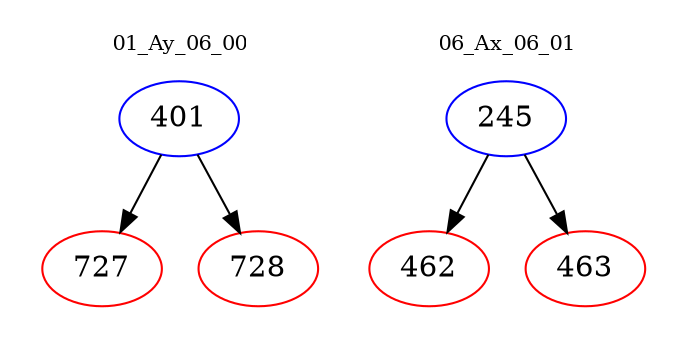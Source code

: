 digraph{
subgraph cluster_0 {
color = white
label = "01_Ay_06_00";
fontsize=10;
T0_401 [label="401", color="blue"]
T0_401 -> T0_727 [color="black"]
T0_727 [label="727", color="red"]
T0_401 -> T0_728 [color="black"]
T0_728 [label="728", color="red"]
}
subgraph cluster_1 {
color = white
label = "06_Ax_06_01";
fontsize=10;
T1_245 [label="245", color="blue"]
T1_245 -> T1_462 [color="black"]
T1_462 [label="462", color="red"]
T1_245 -> T1_463 [color="black"]
T1_463 [label="463", color="red"]
}
}
